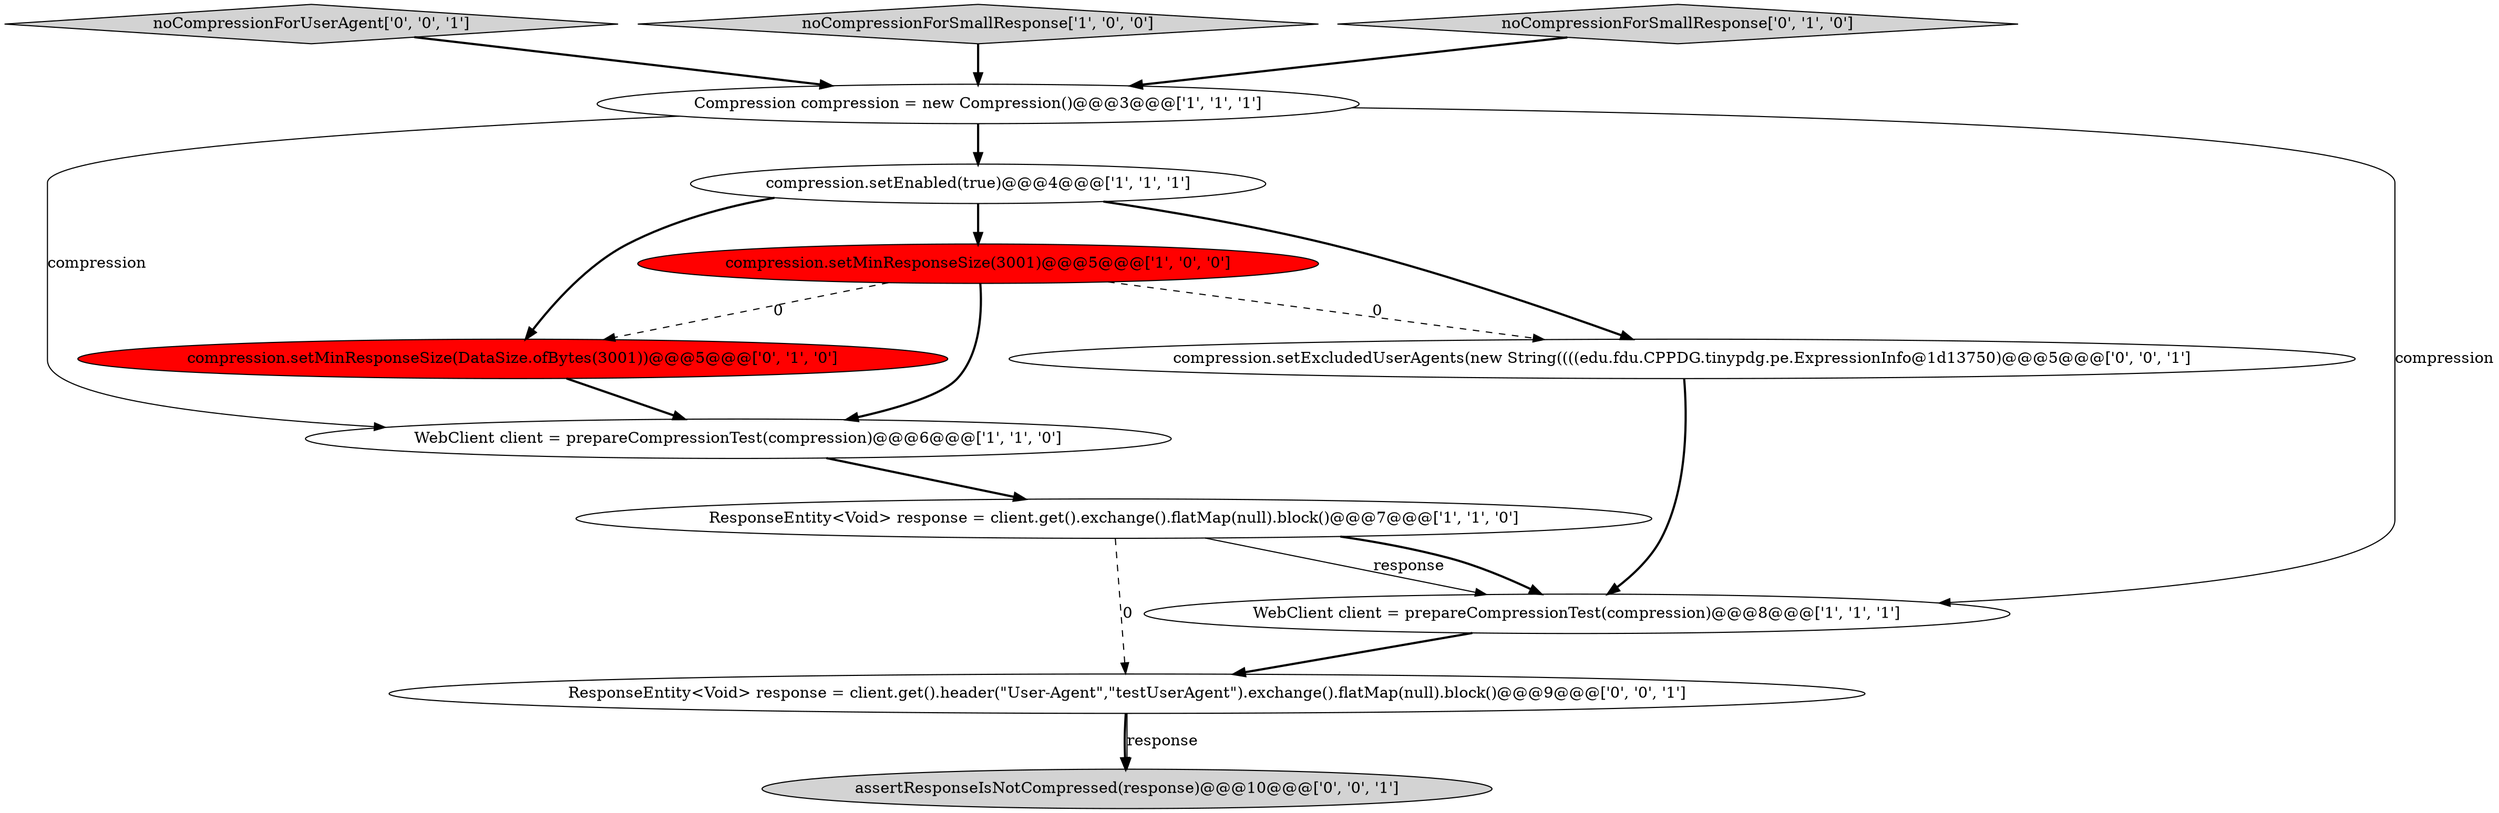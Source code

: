 digraph {
6 [style = filled, label = "WebClient client = prepareCompressionTest(compression)@@@6@@@['1', '1', '0']", fillcolor = white, shape = ellipse image = "AAA0AAABBB1BBB"];
10 [style = filled, label = "ResponseEntity<Void> response = client.get().header(\"User-Agent\",\"testUserAgent\").exchange().flatMap(null).block()@@@9@@@['0', '0', '1']", fillcolor = white, shape = ellipse image = "AAA0AAABBB3BBB"];
12 [style = filled, label = "noCompressionForUserAgent['0', '0', '1']", fillcolor = lightgray, shape = diamond image = "AAA0AAABBB3BBB"];
1 [style = filled, label = "compression.setEnabled(true)@@@4@@@['1', '1', '1']", fillcolor = white, shape = ellipse image = "AAA0AAABBB1BBB"];
7 [style = filled, label = "compression.setMinResponseSize(DataSize.ofBytes(3001))@@@5@@@['0', '1', '0']", fillcolor = red, shape = ellipse image = "AAA1AAABBB2BBB"];
9 [style = filled, label = "assertResponseIsNotCompressed(response)@@@10@@@['0', '0', '1']", fillcolor = lightgray, shape = ellipse image = "AAA0AAABBB3BBB"];
2 [style = filled, label = "noCompressionForSmallResponse['1', '0', '0']", fillcolor = lightgray, shape = diamond image = "AAA0AAABBB1BBB"];
3 [style = filled, label = "Compression compression = new Compression()@@@3@@@['1', '1', '1']", fillcolor = white, shape = ellipse image = "AAA0AAABBB1BBB"];
4 [style = filled, label = "WebClient client = prepareCompressionTest(compression)@@@8@@@['1', '1', '1']", fillcolor = white, shape = ellipse image = "AAA0AAABBB1BBB"];
11 [style = filled, label = "compression.setExcludedUserAgents(new String((((edu.fdu.CPPDG.tinypdg.pe.ExpressionInfo@1d13750)@@@5@@@['0', '0', '1']", fillcolor = white, shape = ellipse image = "AAA0AAABBB3BBB"];
5 [style = filled, label = "compression.setMinResponseSize(3001)@@@5@@@['1', '0', '0']", fillcolor = red, shape = ellipse image = "AAA1AAABBB1BBB"];
8 [style = filled, label = "noCompressionForSmallResponse['0', '1', '0']", fillcolor = lightgray, shape = diamond image = "AAA0AAABBB2BBB"];
0 [style = filled, label = "ResponseEntity<Void> response = client.get().exchange().flatMap(null).block()@@@7@@@['1', '1', '0']", fillcolor = white, shape = ellipse image = "AAA0AAABBB1BBB"];
1->5 [style = bold, label=""];
4->10 [style = bold, label=""];
0->4 [style = solid, label="response"];
3->1 [style = bold, label=""];
2->3 [style = bold, label=""];
11->4 [style = bold, label=""];
8->3 [style = bold, label=""];
6->0 [style = bold, label=""];
1->7 [style = bold, label=""];
0->10 [style = dashed, label="0"];
1->11 [style = bold, label=""];
3->4 [style = solid, label="compression"];
5->6 [style = bold, label=""];
5->11 [style = dashed, label="0"];
0->4 [style = bold, label=""];
7->6 [style = bold, label=""];
10->9 [style = bold, label=""];
12->3 [style = bold, label=""];
10->9 [style = solid, label="response"];
5->7 [style = dashed, label="0"];
3->6 [style = solid, label="compression"];
}

